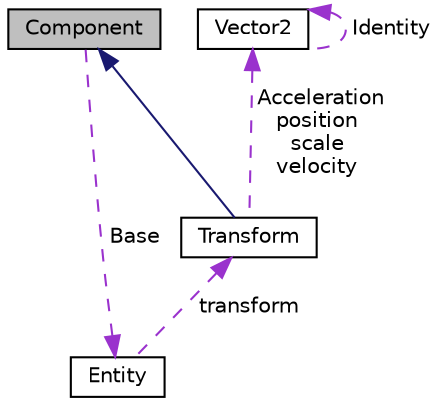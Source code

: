digraph "Component"
{
 // LATEX_PDF_SIZE
  edge [fontname="Helvetica",fontsize="10",labelfontname="Helvetica",labelfontsize="10"];
  node [fontname="Helvetica",fontsize="10",shape=record];
  Node1 [label="Component",height=0.2,width=0.4,color="black", fillcolor="grey75", style="filled", fontcolor="black",tooltip=" "];
  Node2 -> Node1 [dir="back",color="darkorchid3",fontsize="10",style="dashed",label=" Base" ,fontname="Helvetica"];
  Node2 [label="Entity",height=0.2,width=0.4,color="black", fillcolor="white", style="filled",URL="$class_entity.html",tooltip=" "];
  Node3 -> Node2 [dir="back",color="darkorchid3",fontsize="10",style="dashed",label=" transform" ,fontname="Helvetica"];
  Node3 [label="Transform",height=0.2,width=0.4,color="black", fillcolor="white", style="filled",URL="$class_transform.html",tooltip=" "];
  Node1 -> Node3 [dir="back",color="midnightblue",fontsize="10",style="solid",fontname="Helvetica"];
  Node4 -> Node3 [dir="back",color="darkorchid3",fontsize="10",style="dashed",label=" Acceleration\nposition\nscale\nvelocity" ,fontname="Helvetica"];
  Node4 [label="Vector2",height=0.2,width=0.4,color="black", fillcolor="white", style="filled",URL="$struct_vector2.html",tooltip=" "];
  Node4 -> Node4 [dir="back",color="darkorchid3",fontsize="10",style="dashed",label=" Identity" ,fontname="Helvetica"];
}
